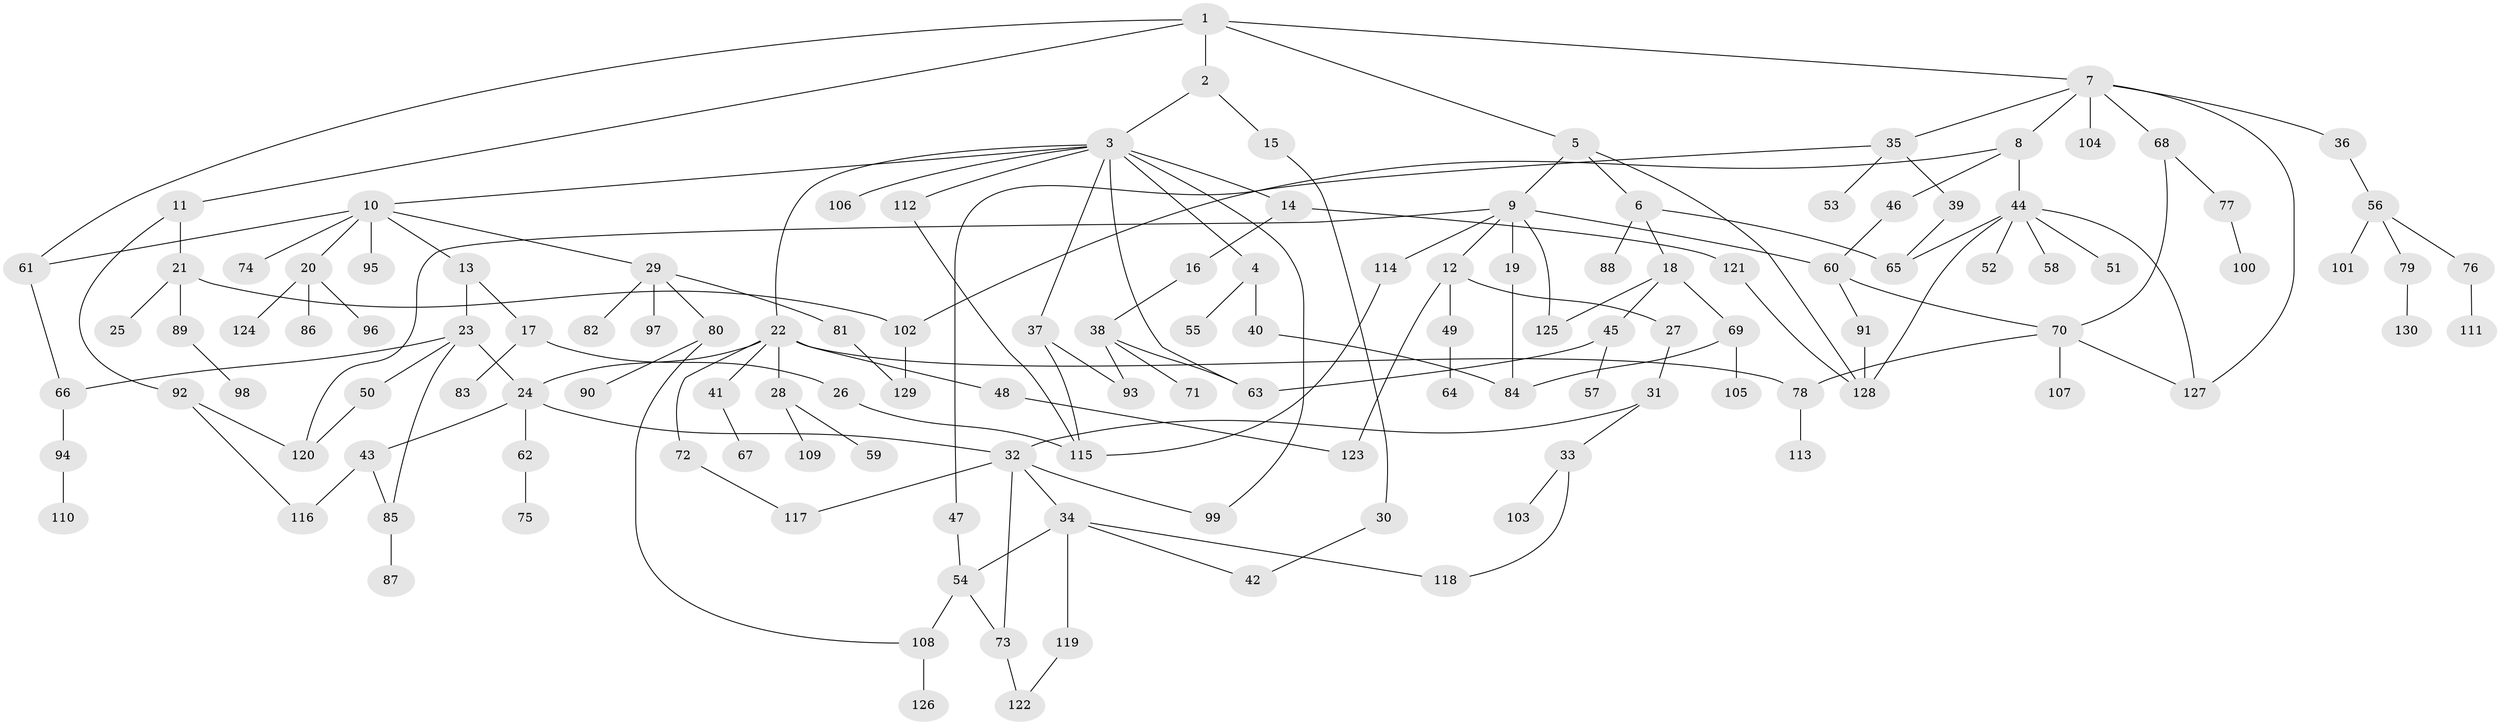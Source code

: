 // coarse degree distribution, {7: 0.047619047619047616, 3: 0.16666666666666666, 11: 0.011904761904761904, 2: 0.2261904761904762, 5: 0.03571428571428571, 8: 0.011904761904761904, 4: 0.11904761904761904, 6: 0.047619047619047616, 9: 0.011904761904761904, 1: 0.32142857142857145}
// Generated by graph-tools (version 1.1) at 2025/23/03/03/25 07:23:30]
// undirected, 130 vertices, 167 edges
graph export_dot {
graph [start="1"]
  node [color=gray90,style=filled];
  1;
  2;
  3;
  4;
  5;
  6;
  7;
  8;
  9;
  10;
  11;
  12;
  13;
  14;
  15;
  16;
  17;
  18;
  19;
  20;
  21;
  22;
  23;
  24;
  25;
  26;
  27;
  28;
  29;
  30;
  31;
  32;
  33;
  34;
  35;
  36;
  37;
  38;
  39;
  40;
  41;
  42;
  43;
  44;
  45;
  46;
  47;
  48;
  49;
  50;
  51;
  52;
  53;
  54;
  55;
  56;
  57;
  58;
  59;
  60;
  61;
  62;
  63;
  64;
  65;
  66;
  67;
  68;
  69;
  70;
  71;
  72;
  73;
  74;
  75;
  76;
  77;
  78;
  79;
  80;
  81;
  82;
  83;
  84;
  85;
  86;
  87;
  88;
  89;
  90;
  91;
  92;
  93;
  94;
  95;
  96;
  97;
  98;
  99;
  100;
  101;
  102;
  103;
  104;
  105;
  106;
  107;
  108;
  109;
  110;
  111;
  112;
  113;
  114;
  115;
  116;
  117;
  118;
  119;
  120;
  121;
  122;
  123;
  124;
  125;
  126;
  127;
  128;
  129;
  130;
  1 -- 2;
  1 -- 5;
  1 -- 7;
  1 -- 11;
  1 -- 61;
  2 -- 3;
  2 -- 15;
  3 -- 4;
  3 -- 10;
  3 -- 14;
  3 -- 22;
  3 -- 37;
  3 -- 99;
  3 -- 106;
  3 -- 112;
  3 -- 63;
  4 -- 40;
  4 -- 55;
  5 -- 6;
  5 -- 9;
  5 -- 128;
  6 -- 18;
  6 -- 65;
  6 -- 88;
  7 -- 8;
  7 -- 35;
  7 -- 36;
  7 -- 68;
  7 -- 104;
  7 -- 127;
  8 -- 44;
  8 -- 46;
  8 -- 102;
  9 -- 12;
  9 -- 19;
  9 -- 60;
  9 -- 114;
  9 -- 125;
  9 -- 120;
  10 -- 13;
  10 -- 20;
  10 -- 29;
  10 -- 74;
  10 -- 95;
  10 -- 61;
  11 -- 21;
  11 -- 92;
  12 -- 27;
  12 -- 49;
  12 -- 123;
  13 -- 17;
  13 -- 23;
  14 -- 16;
  14 -- 121;
  15 -- 30;
  16 -- 38;
  17 -- 26;
  17 -- 83;
  18 -- 45;
  18 -- 69;
  18 -- 125;
  19 -- 84;
  20 -- 86;
  20 -- 96;
  20 -- 124;
  21 -- 25;
  21 -- 89;
  21 -- 102;
  22 -- 24;
  22 -- 28;
  22 -- 41;
  22 -- 48;
  22 -- 72;
  22 -- 78;
  23 -- 50;
  23 -- 85;
  23 -- 24;
  23 -- 66;
  24 -- 32;
  24 -- 43;
  24 -- 62;
  26 -- 115;
  27 -- 31;
  28 -- 59;
  28 -- 109;
  29 -- 80;
  29 -- 81;
  29 -- 82;
  29 -- 97;
  30 -- 42;
  31 -- 33;
  31 -- 32;
  32 -- 34;
  32 -- 117;
  32 -- 73;
  32 -- 99;
  33 -- 103;
  33 -- 118;
  34 -- 42;
  34 -- 54;
  34 -- 118;
  34 -- 119;
  35 -- 39;
  35 -- 47;
  35 -- 53;
  36 -- 56;
  37 -- 93;
  37 -- 115;
  38 -- 63;
  38 -- 71;
  38 -- 93;
  39 -- 65;
  40 -- 84;
  41 -- 67;
  43 -- 116;
  43 -- 85;
  44 -- 51;
  44 -- 52;
  44 -- 58;
  44 -- 65;
  44 -- 127;
  44 -- 128;
  45 -- 57;
  45 -- 63;
  46 -- 60;
  47 -- 54;
  48 -- 123;
  49 -- 64;
  50 -- 120;
  54 -- 73;
  54 -- 108;
  56 -- 76;
  56 -- 79;
  56 -- 101;
  60 -- 70;
  60 -- 91;
  61 -- 66;
  62 -- 75;
  66 -- 94;
  68 -- 77;
  68 -- 70;
  69 -- 105;
  69 -- 84;
  70 -- 78;
  70 -- 107;
  70 -- 127;
  72 -- 117;
  73 -- 122;
  76 -- 111;
  77 -- 100;
  78 -- 113;
  79 -- 130;
  80 -- 90;
  80 -- 108;
  81 -- 129;
  85 -- 87;
  89 -- 98;
  91 -- 128;
  92 -- 120;
  92 -- 116;
  94 -- 110;
  102 -- 129;
  108 -- 126;
  112 -- 115;
  114 -- 115;
  119 -- 122;
  121 -- 128;
}
